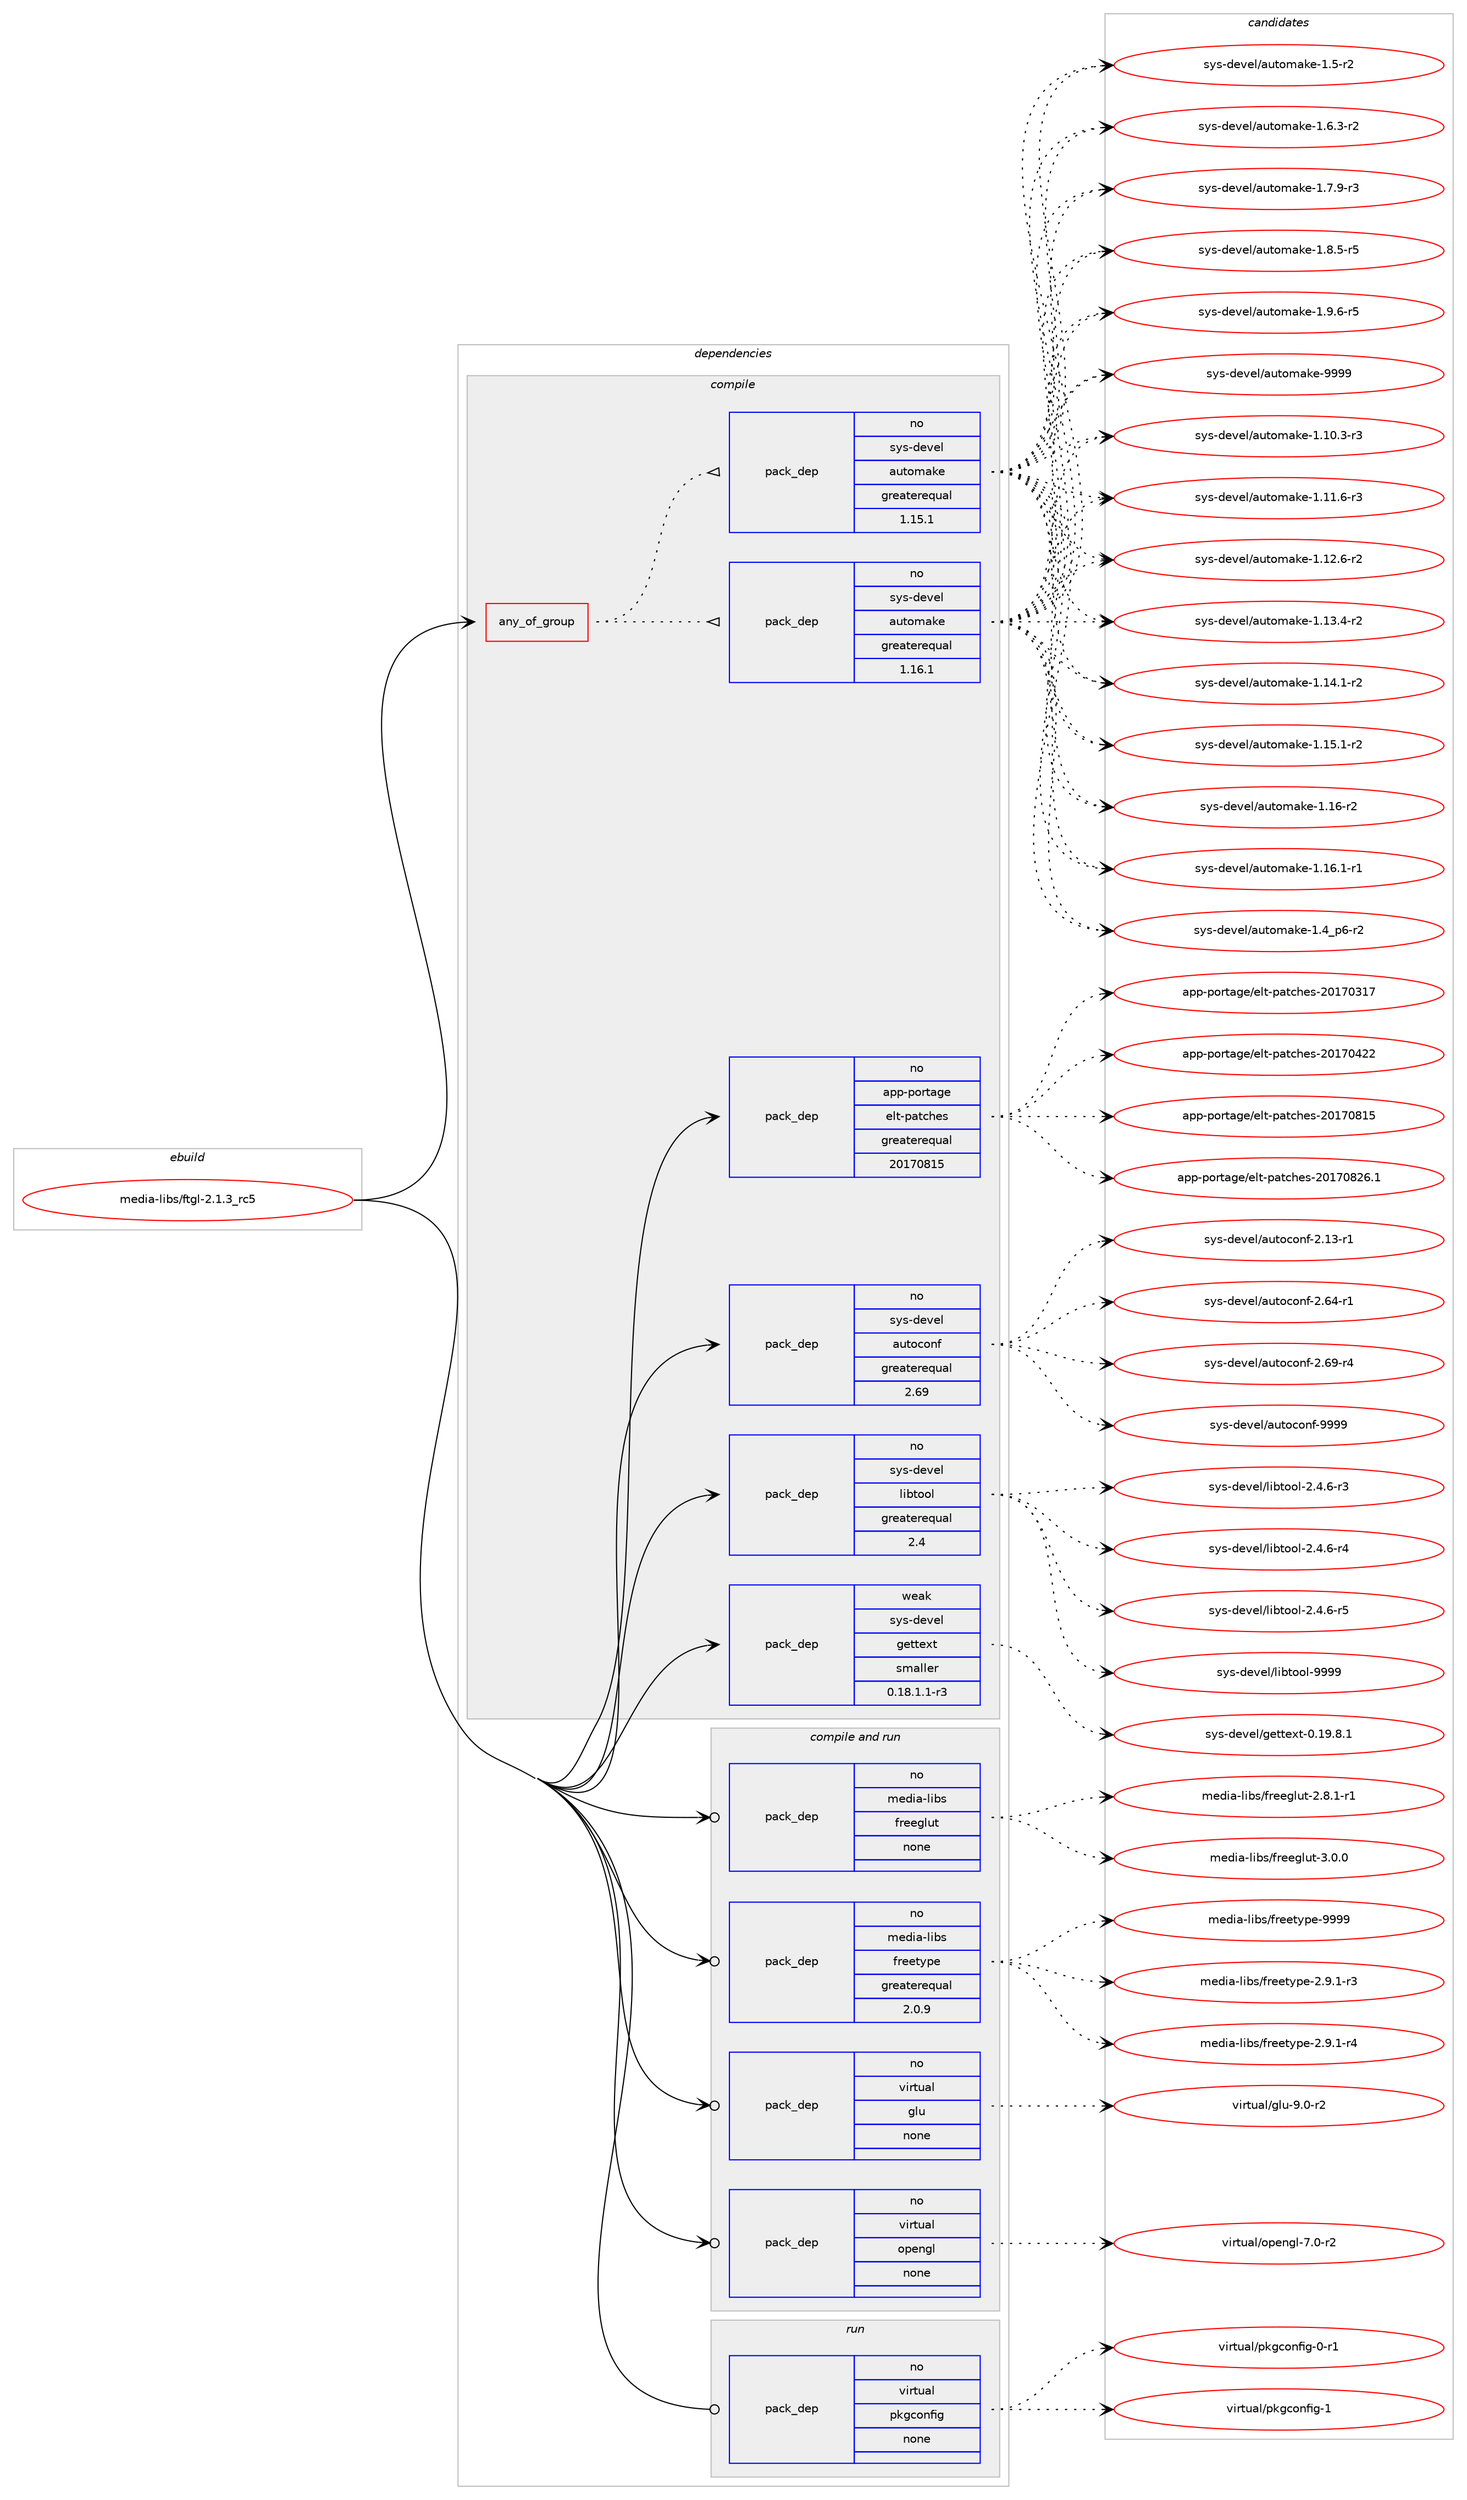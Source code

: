 digraph prolog {

# *************
# Graph options
# *************

newrank=true;
concentrate=true;
compound=true;
graph [rankdir=LR,fontname=Helvetica,fontsize=10,ranksep=1.5];#, ranksep=2.5, nodesep=0.2];
edge  [arrowhead=vee];
node  [fontname=Helvetica,fontsize=10];

# **********
# The ebuild
# **********

subgraph cluster_leftcol {
color=gray;
rank=same;
label=<<i>ebuild</i>>;
id [label="media-libs/ftgl-2.1.3_rc5", color=red, width=4, href="../media-libs/ftgl-2.1.3_rc5.svg"];
}

# ****************
# The dependencies
# ****************

subgraph cluster_midcol {
color=gray;
label=<<i>dependencies</i>>;
subgraph cluster_compile {
fillcolor="#eeeeee";
style=filled;
label=<<i>compile</i>>;
subgraph any24988 {
dependency1609972 [label=<<TABLE BORDER="0" CELLBORDER="1" CELLSPACING="0" CELLPADDING="4"><TR><TD CELLPADDING="10">any_of_group</TD></TR></TABLE>>, shape=none, color=red];subgraph pack1150521 {
dependency1609973 [label=<<TABLE BORDER="0" CELLBORDER="1" CELLSPACING="0" CELLPADDING="4" WIDTH="220"><TR><TD ROWSPAN="6" CELLPADDING="30">pack_dep</TD></TR><TR><TD WIDTH="110">no</TD></TR><TR><TD>sys-devel</TD></TR><TR><TD>automake</TD></TR><TR><TD>greaterequal</TD></TR><TR><TD>1.16.1</TD></TR></TABLE>>, shape=none, color=blue];
}
dependency1609972:e -> dependency1609973:w [weight=20,style="dotted",arrowhead="oinv"];
subgraph pack1150522 {
dependency1609974 [label=<<TABLE BORDER="0" CELLBORDER="1" CELLSPACING="0" CELLPADDING="4" WIDTH="220"><TR><TD ROWSPAN="6" CELLPADDING="30">pack_dep</TD></TR><TR><TD WIDTH="110">no</TD></TR><TR><TD>sys-devel</TD></TR><TR><TD>automake</TD></TR><TR><TD>greaterequal</TD></TR><TR><TD>1.15.1</TD></TR></TABLE>>, shape=none, color=blue];
}
dependency1609972:e -> dependency1609974:w [weight=20,style="dotted",arrowhead="oinv"];
}
id:e -> dependency1609972:w [weight=20,style="solid",arrowhead="vee"];
subgraph pack1150523 {
dependency1609975 [label=<<TABLE BORDER="0" CELLBORDER="1" CELLSPACING="0" CELLPADDING="4" WIDTH="220"><TR><TD ROWSPAN="6" CELLPADDING="30">pack_dep</TD></TR><TR><TD WIDTH="110">no</TD></TR><TR><TD>app-portage</TD></TR><TR><TD>elt-patches</TD></TR><TR><TD>greaterequal</TD></TR><TR><TD>20170815</TD></TR></TABLE>>, shape=none, color=blue];
}
id:e -> dependency1609975:w [weight=20,style="solid",arrowhead="vee"];
subgraph pack1150524 {
dependency1609976 [label=<<TABLE BORDER="0" CELLBORDER="1" CELLSPACING="0" CELLPADDING="4" WIDTH="220"><TR><TD ROWSPAN="6" CELLPADDING="30">pack_dep</TD></TR><TR><TD WIDTH="110">no</TD></TR><TR><TD>sys-devel</TD></TR><TR><TD>autoconf</TD></TR><TR><TD>greaterequal</TD></TR><TR><TD>2.69</TD></TR></TABLE>>, shape=none, color=blue];
}
id:e -> dependency1609976:w [weight=20,style="solid",arrowhead="vee"];
subgraph pack1150525 {
dependency1609977 [label=<<TABLE BORDER="0" CELLBORDER="1" CELLSPACING="0" CELLPADDING="4" WIDTH="220"><TR><TD ROWSPAN="6" CELLPADDING="30">pack_dep</TD></TR><TR><TD WIDTH="110">no</TD></TR><TR><TD>sys-devel</TD></TR><TR><TD>libtool</TD></TR><TR><TD>greaterequal</TD></TR><TR><TD>2.4</TD></TR></TABLE>>, shape=none, color=blue];
}
id:e -> dependency1609977:w [weight=20,style="solid",arrowhead="vee"];
subgraph pack1150526 {
dependency1609978 [label=<<TABLE BORDER="0" CELLBORDER="1" CELLSPACING="0" CELLPADDING="4" WIDTH="220"><TR><TD ROWSPAN="6" CELLPADDING="30">pack_dep</TD></TR><TR><TD WIDTH="110">weak</TD></TR><TR><TD>sys-devel</TD></TR><TR><TD>gettext</TD></TR><TR><TD>smaller</TD></TR><TR><TD>0.18.1.1-r3</TD></TR></TABLE>>, shape=none, color=blue];
}
id:e -> dependency1609978:w [weight=20,style="solid",arrowhead="vee"];
}
subgraph cluster_compileandrun {
fillcolor="#eeeeee";
style=filled;
label=<<i>compile and run</i>>;
subgraph pack1150527 {
dependency1609979 [label=<<TABLE BORDER="0" CELLBORDER="1" CELLSPACING="0" CELLPADDING="4" WIDTH="220"><TR><TD ROWSPAN="6" CELLPADDING="30">pack_dep</TD></TR><TR><TD WIDTH="110">no</TD></TR><TR><TD>media-libs</TD></TR><TR><TD>freeglut</TD></TR><TR><TD>none</TD></TR><TR><TD></TD></TR></TABLE>>, shape=none, color=blue];
}
id:e -> dependency1609979:w [weight=20,style="solid",arrowhead="odotvee"];
subgraph pack1150528 {
dependency1609980 [label=<<TABLE BORDER="0" CELLBORDER="1" CELLSPACING="0" CELLPADDING="4" WIDTH="220"><TR><TD ROWSPAN="6" CELLPADDING="30">pack_dep</TD></TR><TR><TD WIDTH="110">no</TD></TR><TR><TD>media-libs</TD></TR><TR><TD>freetype</TD></TR><TR><TD>greaterequal</TD></TR><TR><TD>2.0.9</TD></TR></TABLE>>, shape=none, color=blue];
}
id:e -> dependency1609980:w [weight=20,style="solid",arrowhead="odotvee"];
subgraph pack1150529 {
dependency1609981 [label=<<TABLE BORDER="0" CELLBORDER="1" CELLSPACING="0" CELLPADDING="4" WIDTH="220"><TR><TD ROWSPAN="6" CELLPADDING="30">pack_dep</TD></TR><TR><TD WIDTH="110">no</TD></TR><TR><TD>virtual</TD></TR><TR><TD>glu</TD></TR><TR><TD>none</TD></TR><TR><TD></TD></TR></TABLE>>, shape=none, color=blue];
}
id:e -> dependency1609981:w [weight=20,style="solid",arrowhead="odotvee"];
subgraph pack1150530 {
dependency1609982 [label=<<TABLE BORDER="0" CELLBORDER="1" CELLSPACING="0" CELLPADDING="4" WIDTH="220"><TR><TD ROWSPAN="6" CELLPADDING="30">pack_dep</TD></TR><TR><TD WIDTH="110">no</TD></TR><TR><TD>virtual</TD></TR><TR><TD>opengl</TD></TR><TR><TD>none</TD></TR><TR><TD></TD></TR></TABLE>>, shape=none, color=blue];
}
id:e -> dependency1609982:w [weight=20,style="solid",arrowhead="odotvee"];
}
subgraph cluster_run {
fillcolor="#eeeeee";
style=filled;
label=<<i>run</i>>;
subgraph pack1150531 {
dependency1609983 [label=<<TABLE BORDER="0" CELLBORDER="1" CELLSPACING="0" CELLPADDING="4" WIDTH="220"><TR><TD ROWSPAN="6" CELLPADDING="30">pack_dep</TD></TR><TR><TD WIDTH="110">no</TD></TR><TR><TD>virtual</TD></TR><TR><TD>pkgconfig</TD></TR><TR><TD>none</TD></TR><TR><TD></TD></TR></TABLE>>, shape=none, color=blue];
}
id:e -> dependency1609983:w [weight=20,style="solid",arrowhead="odot"];
}
}

# **************
# The candidates
# **************

subgraph cluster_choices {
rank=same;
color=gray;
label=<<i>candidates</i>>;

subgraph choice1150521 {
color=black;
nodesep=1;
choice11512111545100101118101108479711711611110997107101454946494846514511451 [label="sys-devel/automake-1.10.3-r3", color=red, width=4,href="../sys-devel/automake-1.10.3-r3.svg"];
choice11512111545100101118101108479711711611110997107101454946494946544511451 [label="sys-devel/automake-1.11.6-r3", color=red, width=4,href="../sys-devel/automake-1.11.6-r3.svg"];
choice11512111545100101118101108479711711611110997107101454946495046544511450 [label="sys-devel/automake-1.12.6-r2", color=red, width=4,href="../sys-devel/automake-1.12.6-r2.svg"];
choice11512111545100101118101108479711711611110997107101454946495146524511450 [label="sys-devel/automake-1.13.4-r2", color=red, width=4,href="../sys-devel/automake-1.13.4-r2.svg"];
choice11512111545100101118101108479711711611110997107101454946495246494511450 [label="sys-devel/automake-1.14.1-r2", color=red, width=4,href="../sys-devel/automake-1.14.1-r2.svg"];
choice11512111545100101118101108479711711611110997107101454946495346494511450 [label="sys-devel/automake-1.15.1-r2", color=red, width=4,href="../sys-devel/automake-1.15.1-r2.svg"];
choice1151211154510010111810110847971171161111099710710145494649544511450 [label="sys-devel/automake-1.16-r2", color=red, width=4,href="../sys-devel/automake-1.16-r2.svg"];
choice11512111545100101118101108479711711611110997107101454946495446494511449 [label="sys-devel/automake-1.16.1-r1", color=red, width=4,href="../sys-devel/automake-1.16.1-r1.svg"];
choice115121115451001011181011084797117116111109971071014549465295112544511450 [label="sys-devel/automake-1.4_p6-r2", color=red, width=4,href="../sys-devel/automake-1.4_p6-r2.svg"];
choice11512111545100101118101108479711711611110997107101454946534511450 [label="sys-devel/automake-1.5-r2", color=red, width=4,href="../sys-devel/automake-1.5-r2.svg"];
choice115121115451001011181011084797117116111109971071014549465446514511450 [label="sys-devel/automake-1.6.3-r2", color=red, width=4,href="../sys-devel/automake-1.6.3-r2.svg"];
choice115121115451001011181011084797117116111109971071014549465546574511451 [label="sys-devel/automake-1.7.9-r3", color=red, width=4,href="../sys-devel/automake-1.7.9-r3.svg"];
choice115121115451001011181011084797117116111109971071014549465646534511453 [label="sys-devel/automake-1.8.5-r5", color=red, width=4,href="../sys-devel/automake-1.8.5-r5.svg"];
choice115121115451001011181011084797117116111109971071014549465746544511453 [label="sys-devel/automake-1.9.6-r5", color=red, width=4,href="../sys-devel/automake-1.9.6-r5.svg"];
choice115121115451001011181011084797117116111109971071014557575757 [label="sys-devel/automake-9999", color=red, width=4,href="../sys-devel/automake-9999.svg"];
dependency1609973:e -> choice11512111545100101118101108479711711611110997107101454946494846514511451:w [style=dotted,weight="100"];
dependency1609973:e -> choice11512111545100101118101108479711711611110997107101454946494946544511451:w [style=dotted,weight="100"];
dependency1609973:e -> choice11512111545100101118101108479711711611110997107101454946495046544511450:w [style=dotted,weight="100"];
dependency1609973:e -> choice11512111545100101118101108479711711611110997107101454946495146524511450:w [style=dotted,weight="100"];
dependency1609973:e -> choice11512111545100101118101108479711711611110997107101454946495246494511450:w [style=dotted,weight="100"];
dependency1609973:e -> choice11512111545100101118101108479711711611110997107101454946495346494511450:w [style=dotted,weight="100"];
dependency1609973:e -> choice1151211154510010111810110847971171161111099710710145494649544511450:w [style=dotted,weight="100"];
dependency1609973:e -> choice11512111545100101118101108479711711611110997107101454946495446494511449:w [style=dotted,weight="100"];
dependency1609973:e -> choice115121115451001011181011084797117116111109971071014549465295112544511450:w [style=dotted,weight="100"];
dependency1609973:e -> choice11512111545100101118101108479711711611110997107101454946534511450:w [style=dotted,weight="100"];
dependency1609973:e -> choice115121115451001011181011084797117116111109971071014549465446514511450:w [style=dotted,weight="100"];
dependency1609973:e -> choice115121115451001011181011084797117116111109971071014549465546574511451:w [style=dotted,weight="100"];
dependency1609973:e -> choice115121115451001011181011084797117116111109971071014549465646534511453:w [style=dotted,weight="100"];
dependency1609973:e -> choice115121115451001011181011084797117116111109971071014549465746544511453:w [style=dotted,weight="100"];
dependency1609973:e -> choice115121115451001011181011084797117116111109971071014557575757:w [style=dotted,weight="100"];
}
subgraph choice1150522 {
color=black;
nodesep=1;
choice11512111545100101118101108479711711611110997107101454946494846514511451 [label="sys-devel/automake-1.10.3-r3", color=red, width=4,href="../sys-devel/automake-1.10.3-r3.svg"];
choice11512111545100101118101108479711711611110997107101454946494946544511451 [label="sys-devel/automake-1.11.6-r3", color=red, width=4,href="../sys-devel/automake-1.11.6-r3.svg"];
choice11512111545100101118101108479711711611110997107101454946495046544511450 [label="sys-devel/automake-1.12.6-r2", color=red, width=4,href="../sys-devel/automake-1.12.6-r2.svg"];
choice11512111545100101118101108479711711611110997107101454946495146524511450 [label="sys-devel/automake-1.13.4-r2", color=red, width=4,href="../sys-devel/automake-1.13.4-r2.svg"];
choice11512111545100101118101108479711711611110997107101454946495246494511450 [label="sys-devel/automake-1.14.1-r2", color=red, width=4,href="../sys-devel/automake-1.14.1-r2.svg"];
choice11512111545100101118101108479711711611110997107101454946495346494511450 [label="sys-devel/automake-1.15.1-r2", color=red, width=4,href="../sys-devel/automake-1.15.1-r2.svg"];
choice1151211154510010111810110847971171161111099710710145494649544511450 [label="sys-devel/automake-1.16-r2", color=red, width=4,href="../sys-devel/automake-1.16-r2.svg"];
choice11512111545100101118101108479711711611110997107101454946495446494511449 [label="sys-devel/automake-1.16.1-r1", color=red, width=4,href="../sys-devel/automake-1.16.1-r1.svg"];
choice115121115451001011181011084797117116111109971071014549465295112544511450 [label="sys-devel/automake-1.4_p6-r2", color=red, width=4,href="../sys-devel/automake-1.4_p6-r2.svg"];
choice11512111545100101118101108479711711611110997107101454946534511450 [label="sys-devel/automake-1.5-r2", color=red, width=4,href="../sys-devel/automake-1.5-r2.svg"];
choice115121115451001011181011084797117116111109971071014549465446514511450 [label="sys-devel/automake-1.6.3-r2", color=red, width=4,href="../sys-devel/automake-1.6.3-r2.svg"];
choice115121115451001011181011084797117116111109971071014549465546574511451 [label="sys-devel/automake-1.7.9-r3", color=red, width=4,href="../sys-devel/automake-1.7.9-r3.svg"];
choice115121115451001011181011084797117116111109971071014549465646534511453 [label="sys-devel/automake-1.8.5-r5", color=red, width=4,href="../sys-devel/automake-1.8.5-r5.svg"];
choice115121115451001011181011084797117116111109971071014549465746544511453 [label="sys-devel/automake-1.9.6-r5", color=red, width=4,href="../sys-devel/automake-1.9.6-r5.svg"];
choice115121115451001011181011084797117116111109971071014557575757 [label="sys-devel/automake-9999", color=red, width=4,href="../sys-devel/automake-9999.svg"];
dependency1609974:e -> choice11512111545100101118101108479711711611110997107101454946494846514511451:w [style=dotted,weight="100"];
dependency1609974:e -> choice11512111545100101118101108479711711611110997107101454946494946544511451:w [style=dotted,weight="100"];
dependency1609974:e -> choice11512111545100101118101108479711711611110997107101454946495046544511450:w [style=dotted,weight="100"];
dependency1609974:e -> choice11512111545100101118101108479711711611110997107101454946495146524511450:w [style=dotted,weight="100"];
dependency1609974:e -> choice11512111545100101118101108479711711611110997107101454946495246494511450:w [style=dotted,weight="100"];
dependency1609974:e -> choice11512111545100101118101108479711711611110997107101454946495346494511450:w [style=dotted,weight="100"];
dependency1609974:e -> choice1151211154510010111810110847971171161111099710710145494649544511450:w [style=dotted,weight="100"];
dependency1609974:e -> choice11512111545100101118101108479711711611110997107101454946495446494511449:w [style=dotted,weight="100"];
dependency1609974:e -> choice115121115451001011181011084797117116111109971071014549465295112544511450:w [style=dotted,weight="100"];
dependency1609974:e -> choice11512111545100101118101108479711711611110997107101454946534511450:w [style=dotted,weight="100"];
dependency1609974:e -> choice115121115451001011181011084797117116111109971071014549465446514511450:w [style=dotted,weight="100"];
dependency1609974:e -> choice115121115451001011181011084797117116111109971071014549465546574511451:w [style=dotted,weight="100"];
dependency1609974:e -> choice115121115451001011181011084797117116111109971071014549465646534511453:w [style=dotted,weight="100"];
dependency1609974:e -> choice115121115451001011181011084797117116111109971071014549465746544511453:w [style=dotted,weight="100"];
dependency1609974:e -> choice115121115451001011181011084797117116111109971071014557575757:w [style=dotted,weight="100"];
}
subgraph choice1150523 {
color=black;
nodesep=1;
choice97112112451121111141169710310147101108116451129711699104101115455048495548514955 [label="app-portage/elt-patches-20170317", color=red, width=4,href="../app-portage/elt-patches-20170317.svg"];
choice97112112451121111141169710310147101108116451129711699104101115455048495548525050 [label="app-portage/elt-patches-20170422", color=red, width=4,href="../app-portage/elt-patches-20170422.svg"];
choice97112112451121111141169710310147101108116451129711699104101115455048495548564953 [label="app-portage/elt-patches-20170815", color=red, width=4,href="../app-portage/elt-patches-20170815.svg"];
choice971121124511211111411697103101471011081164511297116991041011154550484955485650544649 [label="app-portage/elt-patches-20170826.1", color=red, width=4,href="../app-portage/elt-patches-20170826.1.svg"];
dependency1609975:e -> choice97112112451121111141169710310147101108116451129711699104101115455048495548514955:w [style=dotted,weight="100"];
dependency1609975:e -> choice97112112451121111141169710310147101108116451129711699104101115455048495548525050:w [style=dotted,weight="100"];
dependency1609975:e -> choice97112112451121111141169710310147101108116451129711699104101115455048495548564953:w [style=dotted,weight="100"];
dependency1609975:e -> choice971121124511211111411697103101471011081164511297116991041011154550484955485650544649:w [style=dotted,weight="100"];
}
subgraph choice1150524 {
color=black;
nodesep=1;
choice1151211154510010111810110847971171161119911111010245504649514511449 [label="sys-devel/autoconf-2.13-r1", color=red, width=4,href="../sys-devel/autoconf-2.13-r1.svg"];
choice1151211154510010111810110847971171161119911111010245504654524511449 [label="sys-devel/autoconf-2.64-r1", color=red, width=4,href="../sys-devel/autoconf-2.64-r1.svg"];
choice1151211154510010111810110847971171161119911111010245504654574511452 [label="sys-devel/autoconf-2.69-r4", color=red, width=4,href="../sys-devel/autoconf-2.69-r4.svg"];
choice115121115451001011181011084797117116111991111101024557575757 [label="sys-devel/autoconf-9999", color=red, width=4,href="../sys-devel/autoconf-9999.svg"];
dependency1609976:e -> choice1151211154510010111810110847971171161119911111010245504649514511449:w [style=dotted,weight="100"];
dependency1609976:e -> choice1151211154510010111810110847971171161119911111010245504654524511449:w [style=dotted,weight="100"];
dependency1609976:e -> choice1151211154510010111810110847971171161119911111010245504654574511452:w [style=dotted,weight="100"];
dependency1609976:e -> choice115121115451001011181011084797117116111991111101024557575757:w [style=dotted,weight="100"];
}
subgraph choice1150525 {
color=black;
nodesep=1;
choice1151211154510010111810110847108105981161111111084550465246544511451 [label="sys-devel/libtool-2.4.6-r3", color=red, width=4,href="../sys-devel/libtool-2.4.6-r3.svg"];
choice1151211154510010111810110847108105981161111111084550465246544511452 [label="sys-devel/libtool-2.4.6-r4", color=red, width=4,href="../sys-devel/libtool-2.4.6-r4.svg"];
choice1151211154510010111810110847108105981161111111084550465246544511453 [label="sys-devel/libtool-2.4.6-r5", color=red, width=4,href="../sys-devel/libtool-2.4.6-r5.svg"];
choice1151211154510010111810110847108105981161111111084557575757 [label="sys-devel/libtool-9999", color=red, width=4,href="../sys-devel/libtool-9999.svg"];
dependency1609977:e -> choice1151211154510010111810110847108105981161111111084550465246544511451:w [style=dotted,weight="100"];
dependency1609977:e -> choice1151211154510010111810110847108105981161111111084550465246544511452:w [style=dotted,weight="100"];
dependency1609977:e -> choice1151211154510010111810110847108105981161111111084550465246544511453:w [style=dotted,weight="100"];
dependency1609977:e -> choice1151211154510010111810110847108105981161111111084557575757:w [style=dotted,weight="100"];
}
subgraph choice1150526 {
color=black;
nodesep=1;
choice1151211154510010111810110847103101116116101120116454846495746564649 [label="sys-devel/gettext-0.19.8.1", color=red, width=4,href="../sys-devel/gettext-0.19.8.1.svg"];
dependency1609978:e -> choice1151211154510010111810110847103101116116101120116454846495746564649:w [style=dotted,weight="100"];
}
subgraph choice1150527 {
color=black;
nodesep=1;
choice109101100105974510810598115471021141011011031081171164550465646494511449 [label="media-libs/freeglut-2.8.1-r1", color=red, width=4,href="../media-libs/freeglut-2.8.1-r1.svg"];
choice10910110010597451081059811547102114101101103108117116455146484648 [label="media-libs/freeglut-3.0.0", color=red, width=4,href="../media-libs/freeglut-3.0.0.svg"];
dependency1609979:e -> choice109101100105974510810598115471021141011011031081171164550465646494511449:w [style=dotted,weight="100"];
dependency1609979:e -> choice10910110010597451081059811547102114101101103108117116455146484648:w [style=dotted,weight="100"];
}
subgraph choice1150528 {
color=black;
nodesep=1;
choice109101100105974510810598115471021141011011161211121014550465746494511451 [label="media-libs/freetype-2.9.1-r3", color=red, width=4,href="../media-libs/freetype-2.9.1-r3.svg"];
choice109101100105974510810598115471021141011011161211121014550465746494511452 [label="media-libs/freetype-2.9.1-r4", color=red, width=4,href="../media-libs/freetype-2.9.1-r4.svg"];
choice109101100105974510810598115471021141011011161211121014557575757 [label="media-libs/freetype-9999", color=red, width=4,href="../media-libs/freetype-9999.svg"];
dependency1609980:e -> choice109101100105974510810598115471021141011011161211121014550465746494511451:w [style=dotted,weight="100"];
dependency1609980:e -> choice109101100105974510810598115471021141011011161211121014550465746494511452:w [style=dotted,weight="100"];
dependency1609980:e -> choice109101100105974510810598115471021141011011161211121014557575757:w [style=dotted,weight="100"];
}
subgraph choice1150529 {
color=black;
nodesep=1;
choice1181051141161179710847103108117455746484511450 [label="virtual/glu-9.0-r2", color=red, width=4,href="../virtual/glu-9.0-r2.svg"];
dependency1609981:e -> choice1181051141161179710847103108117455746484511450:w [style=dotted,weight="100"];
}
subgraph choice1150530 {
color=black;
nodesep=1;
choice1181051141161179710847111112101110103108455546484511450 [label="virtual/opengl-7.0-r2", color=red, width=4,href="../virtual/opengl-7.0-r2.svg"];
dependency1609982:e -> choice1181051141161179710847111112101110103108455546484511450:w [style=dotted,weight="100"];
}
subgraph choice1150531 {
color=black;
nodesep=1;
choice11810511411611797108471121071039911111010210510345484511449 [label="virtual/pkgconfig-0-r1", color=red, width=4,href="../virtual/pkgconfig-0-r1.svg"];
choice1181051141161179710847112107103991111101021051034549 [label="virtual/pkgconfig-1", color=red, width=4,href="../virtual/pkgconfig-1.svg"];
dependency1609983:e -> choice11810511411611797108471121071039911111010210510345484511449:w [style=dotted,weight="100"];
dependency1609983:e -> choice1181051141161179710847112107103991111101021051034549:w [style=dotted,weight="100"];
}
}

}
